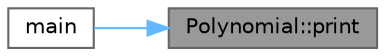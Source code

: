 digraph "Polynomial::print"
{
 // LATEX_PDF_SIZE
  bgcolor="transparent";
  edge [fontname=Helvetica,fontsize=10,labelfontname=Helvetica,labelfontsize=10];
  node [fontname=Helvetica,fontsize=10,shape=box,height=0.2,width=0.4];
  rankdir="RL";
  Node1 [id="Node000001",label="Polynomial::print",height=0.2,width=0.4,color="gray40", fillcolor="grey60", style="filled", fontcolor="black",tooltip="Prints the polynomial in a readable format."];
  Node1 -> Node2 [id="edge1_Node000001_Node000002",dir="back",color="steelblue1",style="solid",tooltip=" "];
  Node2 [id="Node000002",label="main",height=0.2,width=0.4,color="grey40", fillcolor="white", style="filled",URL="$polynomial_8cpp.html#ae66f6b31b5ad750f1fe042a706a4e3d4",tooltip=" "];
}
